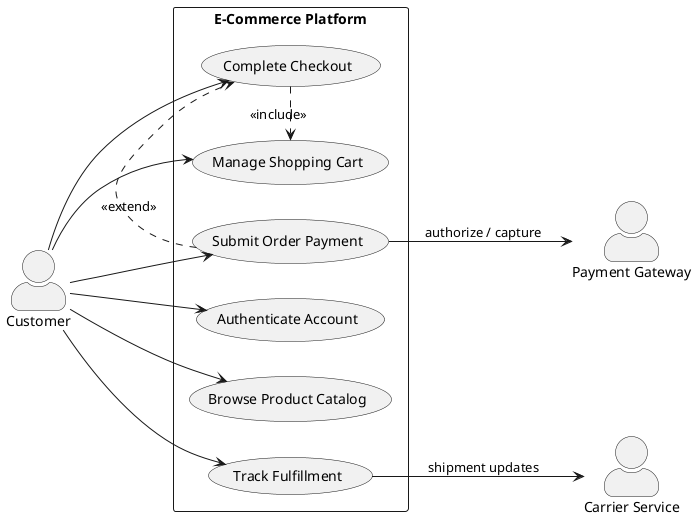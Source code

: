 @startuml
left to right direction
skinparam actorStyle awesome

actor "Customer" as Customer
actor "Payment Gateway" as Gateway
actor "Carrier Service" as Carrier

rectangle "E-Commerce Platform" as Platform {
  usecase "Authenticate Account" as UC_Auth
  usecase "Browse Product Catalog" as UC_Browse
  usecase "Manage Shopping Cart" as UC_Cart
  usecase "Complete Checkout" as UC_Checkout
  usecase "Submit Order Payment" as UC_Payment
  usecase "Track Fulfillment" as UC_Tracking
}

Customer --> UC_Auth
Customer --> UC_Browse
Customer --> UC_Cart
Customer --> UC_Checkout
Customer --> UC_Payment
Customer --> UC_Tracking

UC_Payment --> Gateway : authorize / capture
UC_Tracking --> Carrier : shipment updates

UC_Checkout .> UC_Cart : <<include>>
UC_Payment .> UC_Checkout : <<extend>>

@enduml

